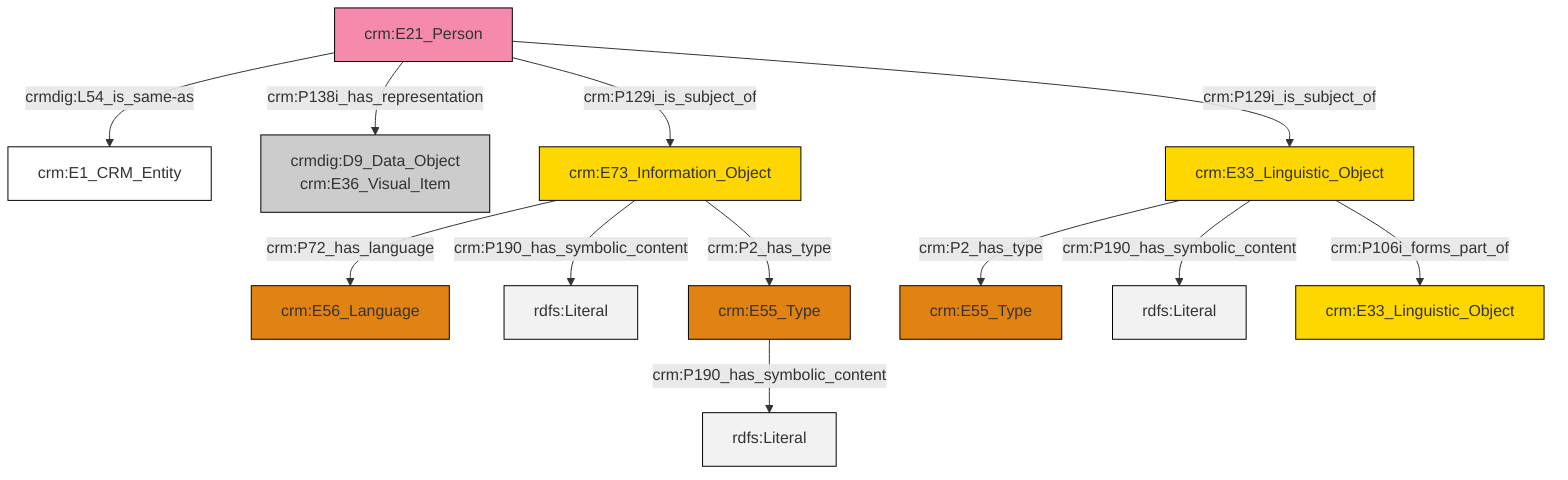graph TD
classDef Literal fill:#f2f2f2,stroke:#000000;
classDef CRM_Entity fill:#FFFFFF,stroke:#000000;
classDef Temporal_Entity fill:#00C9E6, stroke:#000000;
classDef Type fill:#E18312, stroke:#000000;
classDef Time-Span fill:#2C9C91, stroke:#000000;
classDef Appellation fill:#FFEB7F, stroke:#000000;
classDef Place fill:#008836, stroke:#000000;
classDef Persistent_Item fill:#B266B2, stroke:#000000;
classDef Conceptual_Object fill:#FFD700, stroke:#000000;
classDef Physical_Thing fill:#D2B48C, stroke:#000000;
classDef Actor fill:#f58aad, stroke:#000000;
classDef PC_Classes fill:#4ce600, stroke:#000000;
classDef Multi fill:#cccccc,stroke:#000000;

0["crm:E55_Type"]:::Type -->|crm:P190_has_symbolic_content| 1[rdfs:Literal]:::Literal
2["crm:E33_Linguistic_Object"]:::Conceptual_Object -->|crm:P2_has_type| 3["crm:E55_Type"]:::Type
8["crm:E21_Person"]:::Actor -->|crmdig:L54_is_same-as| 9["crm:E1_CRM_Entity"]:::CRM_Entity
10["crm:E73_Information_Object"]:::Conceptual_Object -->|crm:P72_has_language| 11["crm:E56_Language"]:::Type
8["crm:E21_Person"]:::Actor -->|crm:P138i_has_representation| 13["crmdig:D9_Data_Object<br>crm:E36_Visual_Item"]:::Multi
2["crm:E33_Linguistic_Object"]:::Conceptual_Object -->|crm:P190_has_symbolic_content| 16[rdfs:Literal]:::Literal
2["crm:E33_Linguistic_Object"]:::Conceptual_Object -->|crm:P106i_forms_part_of| 5["crm:E33_Linguistic_Object"]:::Conceptual_Object
8["crm:E21_Person"]:::Actor -->|crm:P129i_is_subject_of| 10["crm:E73_Information_Object"]:::Conceptual_Object
8["crm:E21_Person"]:::Actor -->|crm:P129i_is_subject_of| 2["crm:E33_Linguistic_Object"]:::Conceptual_Object
10["crm:E73_Information_Object"]:::Conceptual_Object -->|crm:P190_has_symbolic_content| 20[rdfs:Literal]:::Literal
10["crm:E73_Information_Object"]:::Conceptual_Object -->|crm:P2_has_type| 0["crm:E55_Type"]:::Type